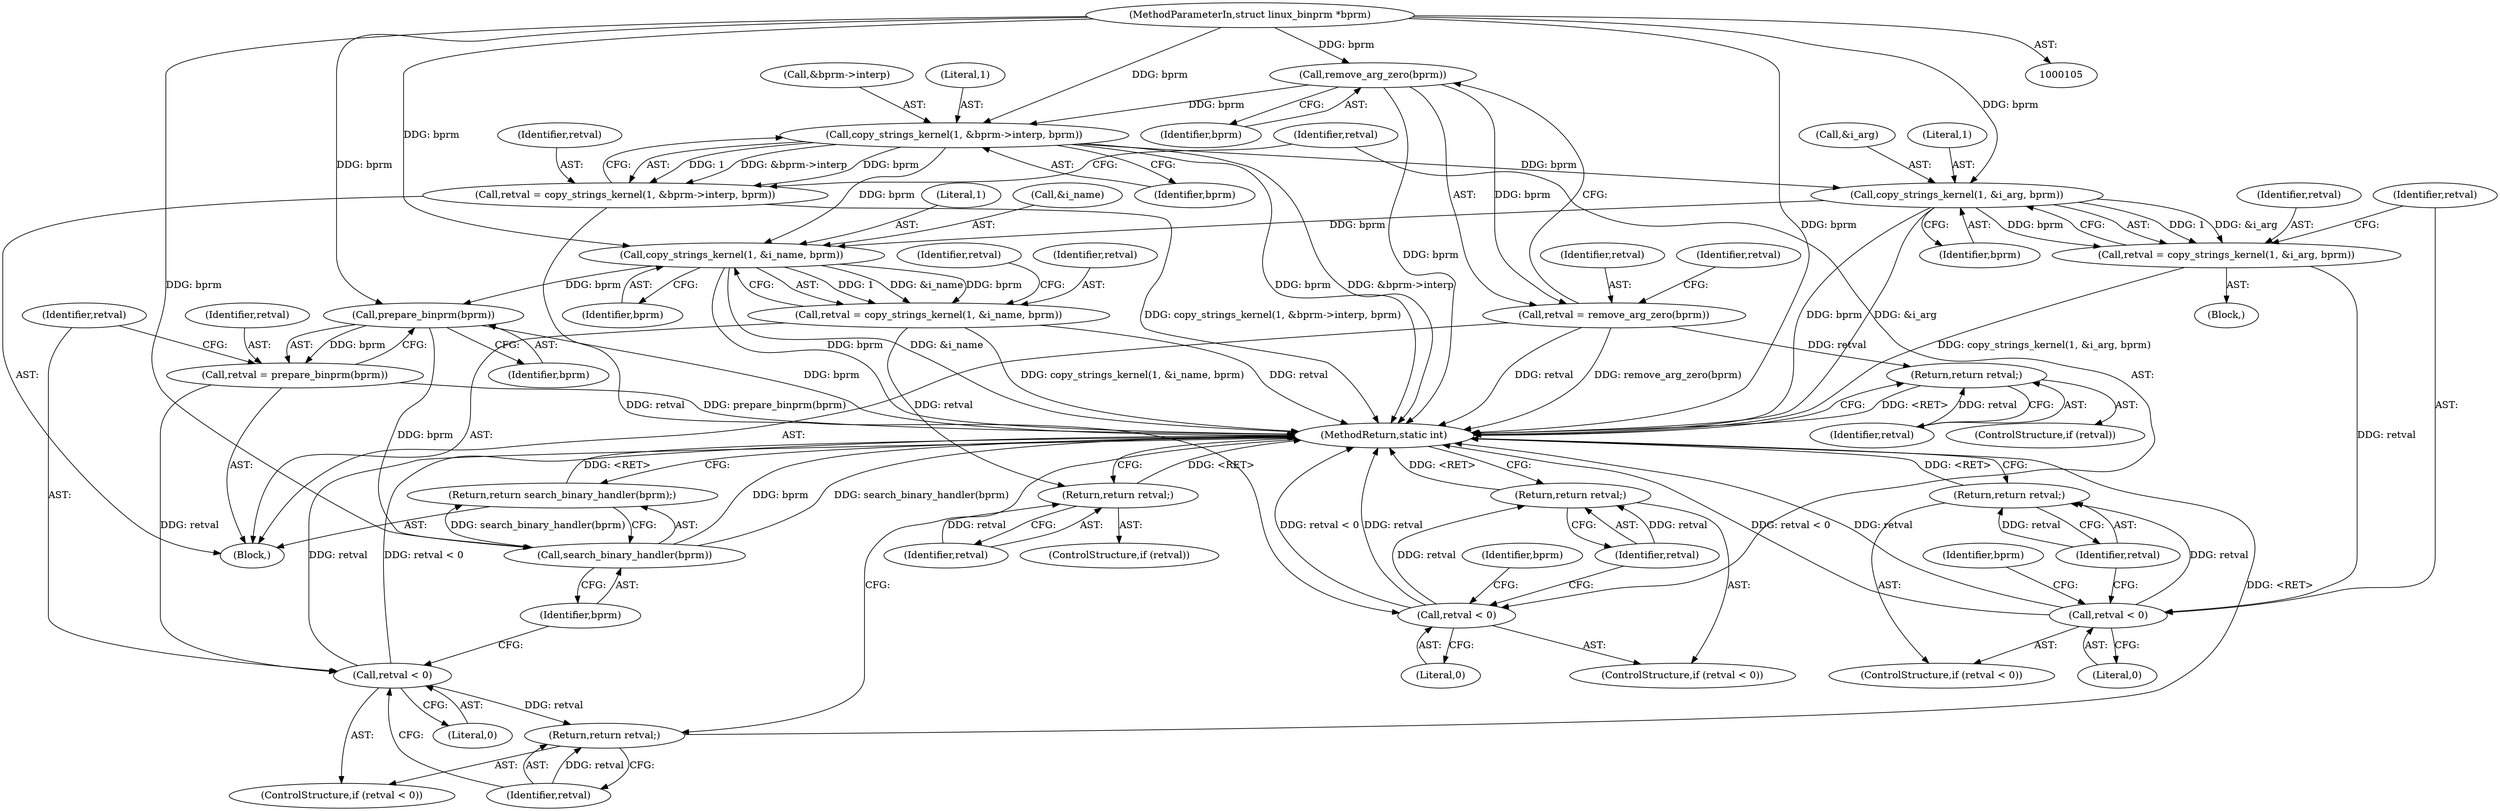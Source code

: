 digraph "0_linux_b66c5984017533316fd1951770302649baf1aa33_0@API" {
"1000277" [label="(Call,remove_arg_zero(bprm))"];
"1000106" [label="(MethodParameterIn,struct linux_binprm *bprm)"];
"1000275" [label="(Call,retval = remove_arg_zero(bprm))"];
"1000281" [label="(Return,return retval;)"];
"1000285" [label="(Call,copy_strings_kernel(1, &bprm->interp, bprm))"];
"1000283" [label="(Call,retval = copy_strings_kernel(1, &bprm->interp, bprm))"];
"1000293" [label="(Call,retval < 0)"];
"1000296" [label="(Return,return retval;)"];
"1000307" [label="(Call,copy_strings_kernel(1, &i_arg, bprm))"];
"1000305" [label="(Call,retval = copy_strings_kernel(1, &i_arg, bprm))"];
"1000313" [label="(Call,retval < 0)"];
"1000316" [label="(Return,return retval;)"];
"1000324" [label="(Call,copy_strings_kernel(1, &i_name, bprm))"];
"1000322" [label="(Call,retval = copy_strings_kernel(1, &i_name, bprm))"];
"1000331" [label="(Return,return retval;)"];
"1000359" [label="(Call,prepare_binprm(bprm))"];
"1000357" [label="(Call,retval = prepare_binprm(bprm))"];
"1000362" [label="(Call,retval < 0)"];
"1000365" [label="(Return,return retval;)"];
"1000368" [label="(Call,search_binary_handler(bprm))"];
"1000367" [label="(Return,return search_binary_handler(bprm);)"];
"1000297" [label="(Identifier,retval)"];
"1000365" [label="(Return,return retval;)"];
"1000287" [label="(Call,&bprm->interp)"];
"1000329" [label="(ControlStructure,if (retval))"];
"1000276" [label="(Identifier,retval)"];
"1000357" [label="(Call,retval = prepare_binprm(bprm))"];
"1000285" [label="(Call,copy_strings_kernel(1, &bprm->interp, bprm))"];
"1000314" [label="(Identifier,retval)"];
"1000330" [label="(Identifier,retval)"];
"1000286" [label="(Literal,1)"];
"1000362" [label="(Call,retval < 0)"];
"1000311" [label="(Identifier,bprm)"];
"1000309" [label="(Call,&i_arg)"];
"1000296" [label="(Return,return retval;)"];
"1000320" [label="(Identifier,bprm)"];
"1000331" [label="(Return,return retval;)"];
"1000358" [label="(Identifier,retval)"];
"1000363" [label="(Identifier,retval)"];
"1000282" [label="(Identifier,retval)"];
"1000325" [label="(Literal,1)"];
"1000367" [label="(Return,return search_binary_handler(bprm);)"];
"1000315" [label="(Literal,0)"];
"1000370" [label="(MethodReturn,static int)"];
"1000284" [label="(Identifier,retval)"];
"1000305" [label="(Call,retval = copy_strings_kernel(1, &i_arg, bprm))"];
"1000279" [label="(ControlStructure,if (retval))"];
"1000293" [label="(Call,retval < 0)"];
"1000281" [label="(Return,return retval;)"];
"1000328" [label="(Identifier,bprm)"];
"1000317" [label="(Identifier,retval)"];
"1000316" [label="(Return,return retval;)"];
"1000278" [label="(Identifier,bprm)"];
"1000361" [label="(ControlStructure,if (retval < 0))"];
"1000304" [label="(Block,)"];
"1000291" [label="(Identifier,bprm)"];
"1000294" [label="(Identifier,retval)"];
"1000322" [label="(Call,retval = copy_strings_kernel(1, &i_name, bprm))"];
"1000283" [label="(Call,retval = copy_strings_kernel(1, &bprm->interp, bprm))"];
"1000312" [label="(ControlStructure,if (retval < 0))"];
"1000308" [label="(Literal,1)"];
"1000106" [label="(MethodParameterIn,struct linux_binprm *bprm)"];
"1000280" [label="(Identifier,retval)"];
"1000295" [label="(Literal,0)"];
"1000366" [label="(Identifier,retval)"];
"1000313" [label="(Call,retval < 0)"];
"1000277" [label="(Call,remove_arg_zero(bprm))"];
"1000360" [label="(Identifier,bprm)"];
"1000359" [label="(Call,prepare_binprm(bprm))"];
"1000300" [label="(Identifier,bprm)"];
"1000292" [label="(ControlStructure,if (retval < 0))"];
"1000323" [label="(Identifier,retval)"];
"1000324" [label="(Call,copy_strings_kernel(1, &i_name, bprm))"];
"1000107" [label="(Block,)"];
"1000332" [label="(Identifier,retval)"];
"1000307" [label="(Call,copy_strings_kernel(1, &i_arg, bprm))"];
"1000306" [label="(Identifier,retval)"];
"1000369" [label="(Identifier,bprm)"];
"1000275" [label="(Call,retval = remove_arg_zero(bprm))"];
"1000368" [label="(Call,search_binary_handler(bprm))"];
"1000326" [label="(Call,&i_name)"];
"1000364" [label="(Literal,0)"];
"1000277" -> "1000275"  [label="AST: "];
"1000277" -> "1000278"  [label="CFG: "];
"1000278" -> "1000277"  [label="AST: "];
"1000275" -> "1000277"  [label="CFG: "];
"1000277" -> "1000370"  [label="DDG: bprm"];
"1000277" -> "1000275"  [label="DDG: bprm"];
"1000106" -> "1000277"  [label="DDG: bprm"];
"1000277" -> "1000285"  [label="DDG: bprm"];
"1000106" -> "1000105"  [label="AST: "];
"1000106" -> "1000370"  [label="DDG: bprm"];
"1000106" -> "1000285"  [label="DDG: bprm"];
"1000106" -> "1000307"  [label="DDG: bprm"];
"1000106" -> "1000324"  [label="DDG: bprm"];
"1000106" -> "1000359"  [label="DDG: bprm"];
"1000106" -> "1000368"  [label="DDG: bprm"];
"1000275" -> "1000107"  [label="AST: "];
"1000276" -> "1000275"  [label="AST: "];
"1000280" -> "1000275"  [label="CFG: "];
"1000275" -> "1000370"  [label="DDG: retval"];
"1000275" -> "1000370"  [label="DDG: remove_arg_zero(bprm)"];
"1000275" -> "1000281"  [label="DDG: retval"];
"1000281" -> "1000279"  [label="AST: "];
"1000281" -> "1000282"  [label="CFG: "];
"1000282" -> "1000281"  [label="AST: "];
"1000370" -> "1000281"  [label="CFG: "];
"1000281" -> "1000370"  [label="DDG: <RET>"];
"1000282" -> "1000281"  [label="DDG: retval"];
"1000285" -> "1000283"  [label="AST: "];
"1000285" -> "1000291"  [label="CFG: "];
"1000286" -> "1000285"  [label="AST: "];
"1000287" -> "1000285"  [label="AST: "];
"1000291" -> "1000285"  [label="AST: "];
"1000283" -> "1000285"  [label="CFG: "];
"1000285" -> "1000370"  [label="DDG: bprm"];
"1000285" -> "1000370"  [label="DDG: &bprm->interp"];
"1000285" -> "1000283"  [label="DDG: 1"];
"1000285" -> "1000283"  [label="DDG: &bprm->interp"];
"1000285" -> "1000283"  [label="DDG: bprm"];
"1000285" -> "1000307"  [label="DDG: bprm"];
"1000285" -> "1000324"  [label="DDG: bprm"];
"1000283" -> "1000107"  [label="AST: "];
"1000284" -> "1000283"  [label="AST: "];
"1000294" -> "1000283"  [label="CFG: "];
"1000283" -> "1000370"  [label="DDG: copy_strings_kernel(1, &bprm->interp, bprm)"];
"1000283" -> "1000293"  [label="DDG: retval"];
"1000293" -> "1000292"  [label="AST: "];
"1000293" -> "1000295"  [label="CFG: "];
"1000294" -> "1000293"  [label="AST: "];
"1000295" -> "1000293"  [label="AST: "];
"1000297" -> "1000293"  [label="CFG: "];
"1000300" -> "1000293"  [label="CFG: "];
"1000293" -> "1000370"  [label="DDG: retval"];
"1000293" -> "1000370"  [label="DDG: retval < 0"];
"1000293" -> "1000296"  [label="DDG: retval"];
"1000296" -> "1000292"  [label="AST: "];
"1000296" -> "1000297"  [label="CFG: "];
"1000297" -> "1000296"  [label="AST: "];
"1000370" -> "1000296"  [label="CFG: "];
"1000296" -> "1000370"  [label="DDG: <RET>"];
"1000297" -> "1000296"  [label="DDG: retval"];
"1000307" -> "1000305"  [label="AST: "];
"1000307" -> "1000311"  [label="CFG: "];
"1000308" -> "1000307"  [label="AST: "];
"1000309" -> "1000307"  [label="AST: "];
"1000311" -> "1000307"  [label="AST: "];
"1000305" -> "1000307"  [label="CFG: "];
"1000307" -> "1000370"  [label="DDG: &i_arg"];
"1000307" -> "1000370"  [label="DDG: bprm"];
"1000307" -> "1000305"  [label="DDG: 1"];
"1000307" -> "1000305"  [label="DDG: &i_arg"];
"1000307" -> "1000305"  [label="DDG: bprm"];
"1000307" -> "1000324"  [label="DDG: bprm"];
"1000305" -> "1000304"  [label="AST: "];
"1000306" -> "1000305"  [label="AST: "];
"1000314" -> "1000305"  [label="CFG: "];
"1000305" -> "1000370"  [label="DDG: copy_strings_kernel(1, &i_arg, bprm)"];
"1000305" -> "1000313"  [label="DDG: retval"];
"1000313" -> "1000312"  [label="AST: "];
"1000313" -> "1000315"  [label="CFG: "];
"1000314" -> "1000313"  [label="AST: "];
"1000315" -> "1000313"  [label="AST: "];
"1000317" -> "1000313"  [label="CFG: "];
"1000320" -> "1000313"  [label="CFG: "];
"1000313" -> "1000370"  [label="DDG: retval < 0"];
"1000313" -> "1000370"  [label="DDG: retval"];
"1000313" -> "1000316"  [label="DDG: retval"];
"1000316" -> "1000312"  [label="AST: "];
"1000316" -> "1000317"  [label="CFG: "];
"1000317" -> "1000316"  [label="AST: "];
"1000370" -> "1000316"  [label="CFG: "];
"1000316" -> "1000370"  [label="DDG: <RET>"];
"1000317" -> "1000316"  [label="DDG: retval"];
"1000324" -> "1000322"  [label="AST: "];
"1000324" -> "1000328"  [label="CFG: "];
"1000325" -> "1000324"  [label="AST: "];
"1000326" -> "1000324"  [label="AST: "];
"1000328" -> "1000324"  [label="AST: "];
"1000322" -> "1000324"  [label="CFG: "];
"1000324" -> "1000370"  [label="DDG: bprm"];
"1000324" -> "1000370"  [label="DDG: &i_name"];
"1000324" -> "1000322"  [label="DDG: 1"];
"1000324" -> "1000322"  [label="DDG: &i_name"];
"1000324" -> "1000322"  [label="DDG: bprm"];
"1000324" -> "1000359"  [label="DDG: bprm"];
"1000322" -> "1000107"  [label="AST: "];
"1000323" -> "1000322"  [label="AST: "];
"1000330" -> "1000322"  [label="CFG: "];
"1000322" -> "1000370"  [label="DDG: copy_strings_kernel(1, &i_name, bprm)"];
"1000322" -> "1000370"  [label="DDG: retval"];
"1000322" -> "1000331"  [label="DDG: retval"];
"1000331" -> "1000329"  [label="AST: "];
"1000331" -> "1000332"  [label="CFG: "];
"1000332" -> "1000331"  [label="AST: "];
"1000370" -> "1000331"  [label="CFG: "];
"1000331" -> "1000370"  [label="DDG: <RET>"];
"1000332" -> "1000331"  [label="DDG: retval"];
"1000359" -> "1000357"  [label="AST: "];
"1000359" -> "1000360"  [label="CFG: "];
"1000360" -> "1000359"  [label="AST: "];
"1000357" -> "1000359"  [label="CFG: "];
"1000359" -> "1000370"  [label="DDG: bprm"];
"1000359" -> "1000357"  [label="DDG: bprm"];
"1000359" -> "1000368"  [label="DDG: bprm"];
"1000357" -> "1000107"  [label="AST: "];
"1000358" -> "1000357"  [label="AST: "];
"1000363" -> "1000357"  [label="CFG: "];
"1000357" -> "1000370"  [label="DDG: prepare_binprm(bprm)"];
"1000357" -> "1000362"  [label="DDG: retval"];
"1000362" -> "1000361"  [label="AST: "];
"1000362" -> "1000364"  [label="CFG: "];
"1000363" -> "1000362"  [label="AST: "];
"1000364" -> "1000362"  [label="AST: "];
"1000366" -> "1000362"  [label="CFG: "];
"1000369" -> "1000362"  [label="CFG: "];
"1000362" -> "1000370"  [label="DDG: retval < 0"];
"1000362" -> "1000370"  [label="DDG: retval"];
"1000362" -> "1000365"  [label="DDG: retval"];
"1000365" -> "1000361"  [label="AST: "];
"1000365" -> "1000366"  [label="CFG: "];
"1000366" -> "1000365"  [label="AST: "];
"1000370" -> "1000365"  [label="CFG: "];
"1000365" -> "1000370"  [label="DDG: <RET>"];
"1000366" -> "1000365"  [label="DDG: retval"];
"1000368" -> "1000367"  [label="AST: "];
"1000368" -> "1000369"  [label="CFG: "];
"1000369" -> "1000368"  [label="AST: "];
"1000367" -> "1000368"  [label="CFG: "];
"1000368" -> "1000370"  [label="DDG: bprm"];
"1000368" -> "1000370"  [label="DDG: search_binary_handler(bprm)"];
"1000368" -> "1000367"  [label="DDG: search_binary_handler(bprm)"];
"1000367" -> "1000107"  [label="AST: "];
"1000370" -> "1000367"  [label="CFG: "];
"1000367" -> "1000370"  [label="DDG: <RET>"];
}
